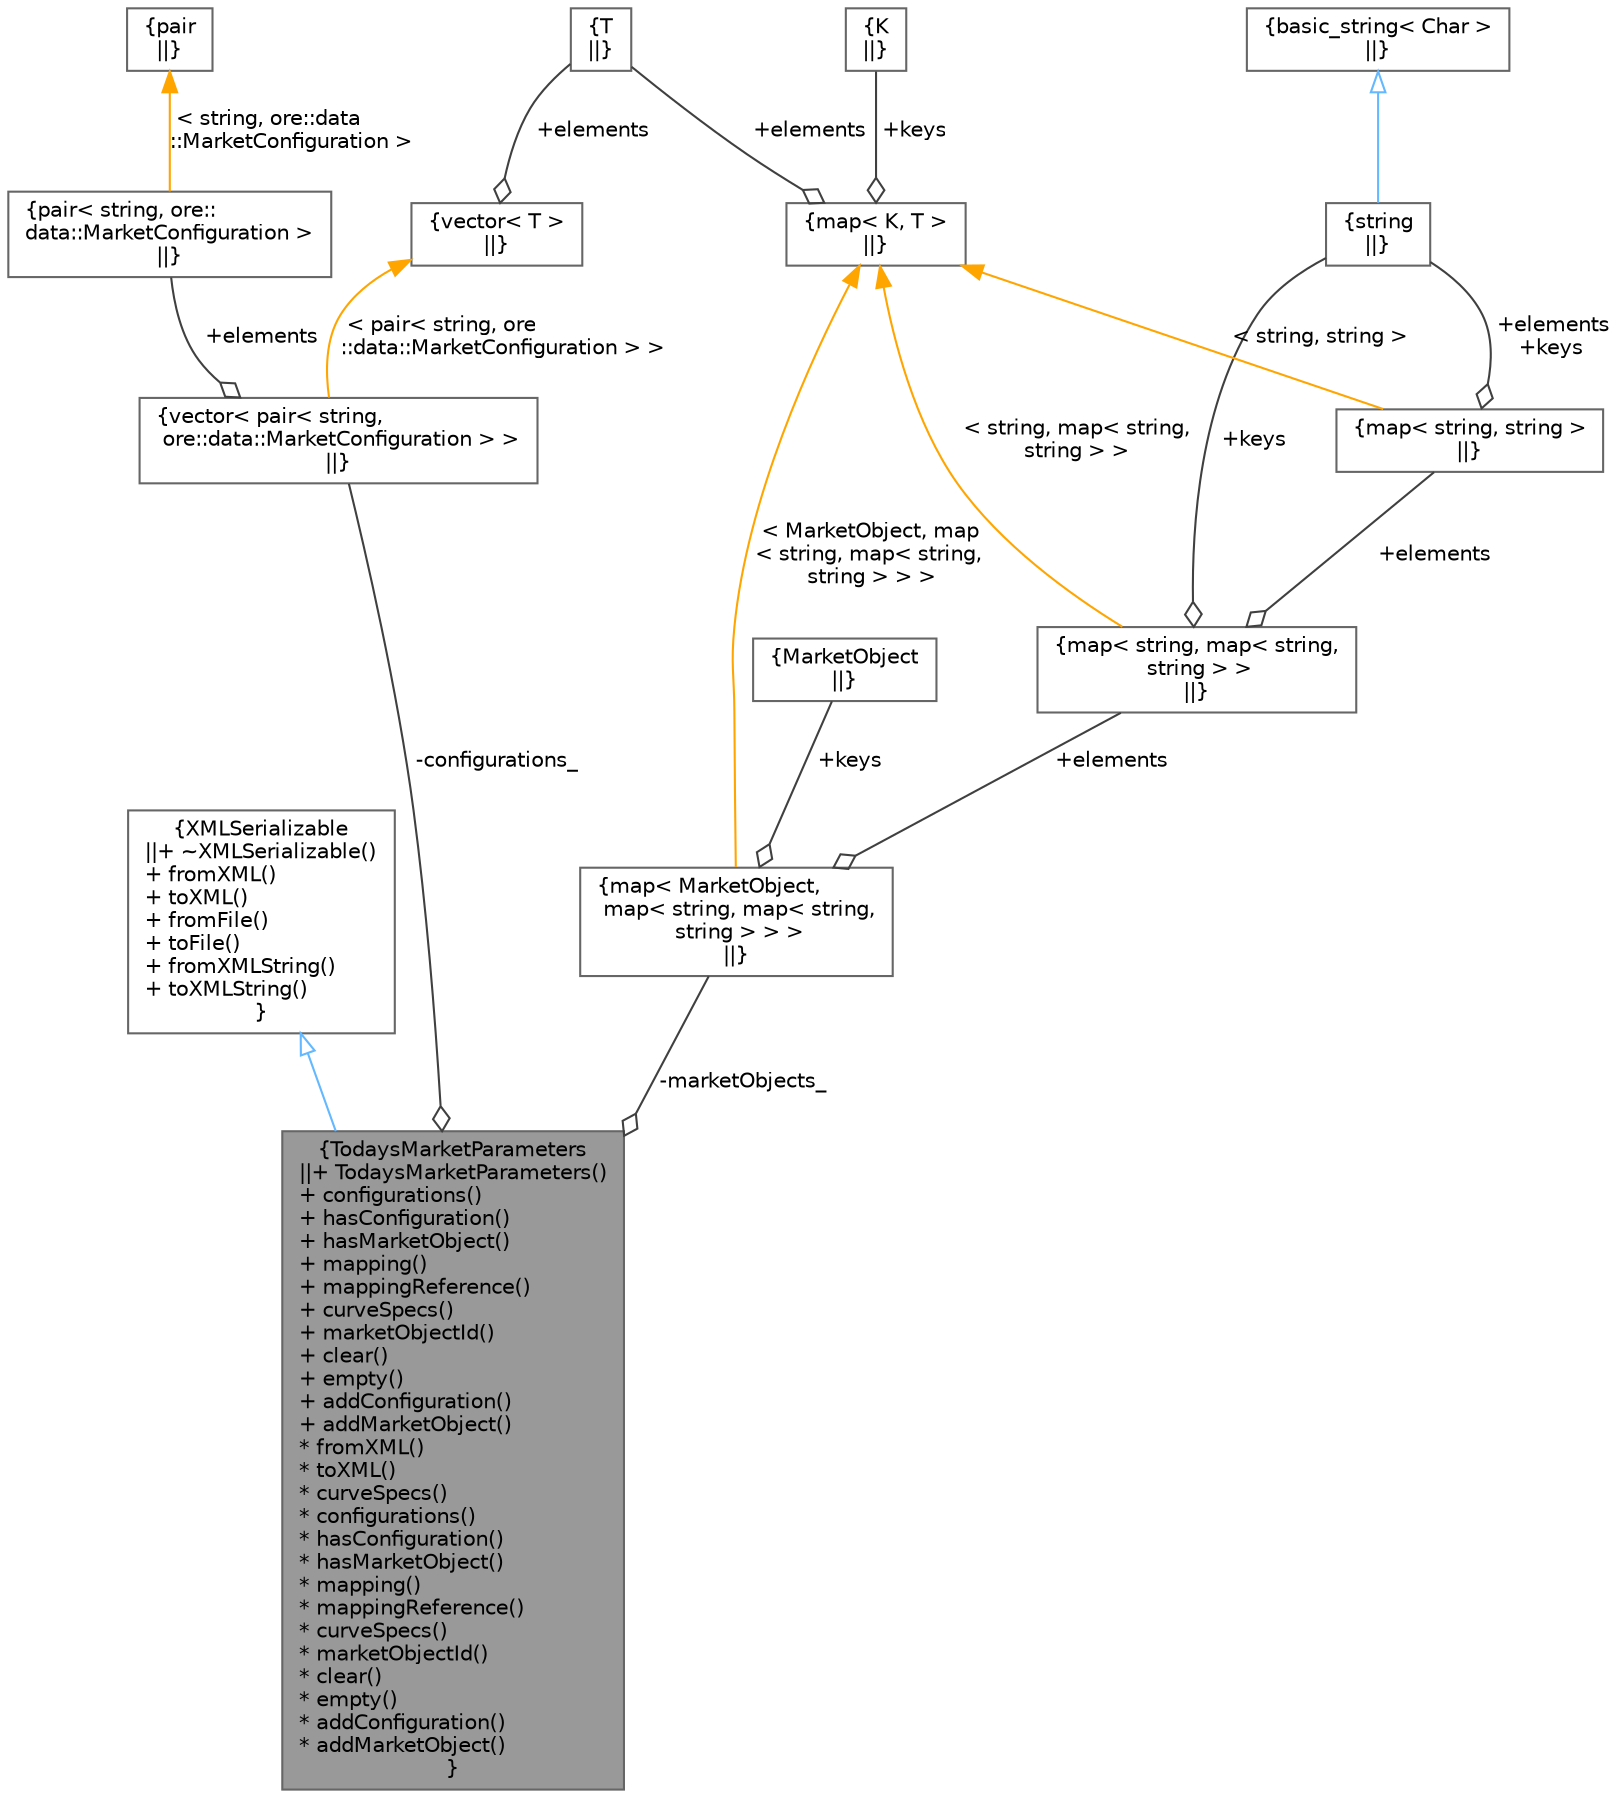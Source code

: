 digraph "TodaysMarketParameters"
{
 // INTERACTIVE_SVG=YES
 // LATEX_PDF_SIZE
  bgcolor="transparent";
  edge [fontname=Helvetica,fontsize=10,labelfontname=Helvetica,labelfontsize=10];
  node [fontname=Helvetica,fontsize=10,shape=box,height=0.2,width=0.4];
  Node1 [label="{TodaysMarketParameters\n||+ TodaysMarketParameters()\l+ configurations()\l+ hasConfiguration()\l+ hasMarketObject()\l+ mapping()\l+ mappingReference()\l+ curveSpecs()\l+ marketObjectId()\l+ clear()\l+ empty()\l+ addConfiguration()\l+ addMarketObject()\l* fromXML()\l* toXML()\l* curveSpecs()\l* configurations()\l* hasConfiguration()\l* hasMarketObject()\l* mapping()\l* mappingReference()\l* curveSpecs()\l* marketObjectId()\l* clear()\l* empty()\l* addConfiguration()\l* addMarketObject()\l}",height=0.2,width=0.4,color="gray40", fillcolor="grey60", style="filled", fontcolor="black",tooltip="Today's Market Parameters."];
  Node2 -> Node1 [dir="back",color="steelblue1",style="solid",arrowtail="onormal"];
  Node2 [label="{XMLSerializable\n||+ ~XMLSerializable()\l+ fromXML()\l+ toXML()\l+ fromFile()\l+ toFile()\l+ fromXMLString()\l+ toXMLString()\l}",height=0.2,width=0.4,color="gray40", fillcolor="white", style="filled",URL="$classore_1_1data_1_1_x_m_l_serializable.html",tooltip="Base class for all serializable classes."];
  Node3 -> Node1 [color="grey25",style="solid",label=" -configurations_" ,arrowhead="odiamond"];
  Node3 [label="{vector\< pair\< string,\l ore::data::MarketConfiguration \> \>\n||}",height=0.2,width=0.4,color="gray40", fillcolor="white", style="filled",tooltip=" "];
  Node4 -> Node3 [color="grey25",style="solid",label=" +elements" ,arrowhead="odiamond"];
  Node4 [label="{pair\< string, ore::\ldata::MarketConfiguration \>\n||}",height=0.2,width=0.4,color="gray40", fillcolor="white", style="filled",tooltip=" "];
  Node5 -> Node4 [dir="back",color="orange",style="solid",label=" \< string, ore::data\l::MarketConfiguration \>" ];
  Node5 [label="{pair\n||}",height=0.2,width=0.4,color="gray40", fillcolor="white", style="filled",tooltip=" "];
  Node6 -> Node3 [dir="back",color="orange",style="solid",label=" \< pair\< string, ore\l::data::MarketConfiguration \> \>" ];
  Node6 [label="{vector\< T \>\n||}",height=0.2,width=0.4,color="gray40", fillcolor="white", style="filled",tooltip=" "];
  Node7 -> Node6 [color="grey25",style="solid",label=" +elements" ,arrowhead="odiamond"];
  Node7 [label="{T\n||}",height=0.2,width=0.4,color="gray40", fillcolor="white", style="filled",tooltip=" "];
  Node8 -> Node1 [color="grey25",style="solid",label=" -marketObjects_" ,arrowhead="odiamond"];
  Node8 [label="{map\< MarketObject,\l map\< string, map\< string,\l string \> \> \>\n||}",height=0.2,width=0.4,color="gray40", fillcolor="white", style="filled",tooltip=" "];
  Node9 -> Node8 [color="grey25",style="solid",label=" +keys" ,arrowhead="odiamond"];
  Node9 [label="{MarketObject\n||}",height=0.2,width=0.4,color="gray40", fillcolor="white", style="filled",tooltip=" "];
  Node10 -> Node8 [color="grey25",style="solid",label=" +elements" ,arrowhead="odiamond"];
  Node10 [label="{map\< string, map\< string,\l string \> \>\n||}",height=0.2,width=0.4,color="gray40", fillcolor="white", style="filled",tooltip=" "];
  Node11 -> Node10 [color="grey25",style="solid",label=" +keys" ,arrowhead="odiamond"];
  Node11 [label="{string\n||}",height=0.2,width=0.4,color="gray40", fillcolor="white", style="filled",tooltip=" "];
  Node12 -> Node11 [dir="back",color="steelblue1",style="solid",arrowtail="onormal"];
  Node12 [label="{basic_string\< Char \>\n||}",height=0.2,width=0.4,color="gray40", fillcolor="white", style="filled",tooltip=" "];
  Node13 -> Node10 [color="grey25",style="solid",label=" +elements" ,arrowhead="odiamond"];
  Node13 [label="{map\< string, string \>\n||}",height=0.2,width=0.4,color="gray40", fillcolor="white", style="filled",tooltip=" "];
  Node11 -> Node13 [color="grey25",style="solid",label=" +elements\n+keys" ,arrowhead="odiamond"];
  Node14 -> Node13 [dir="back",color="orange",style="solid",label=" \< string, string \>" ];
  Node14 [label="{map\< K, T \>\n||}",height=0.2,width=0.4,color="gray40", fillcolor="white", style="filled",tooltip=" "];
  Node15 -> Node14 [color="grey25",style="solid",label=" +keys" ,arrowhead="odiamond"];
  Node15 [label="{K\n||}",height=0.2,width=0.4,color="gray40", fillcolor="white", style="filled",tooltip=" "];
  Node7 -> Node14 [color="grey25",style="solid",label=" +elements" ,arrowhead="odiamond"];
  Node14 -> Node10 [dir="back",color="orange",style="solid",label=" \< string, map\< string,\l string \> \>" ];
  Node14 -> Node8 [dir="back",color="orange",style="solid",label=" \< MarketObject, map\l\< string, map\< string,\l string \> \> \>" ];
}
